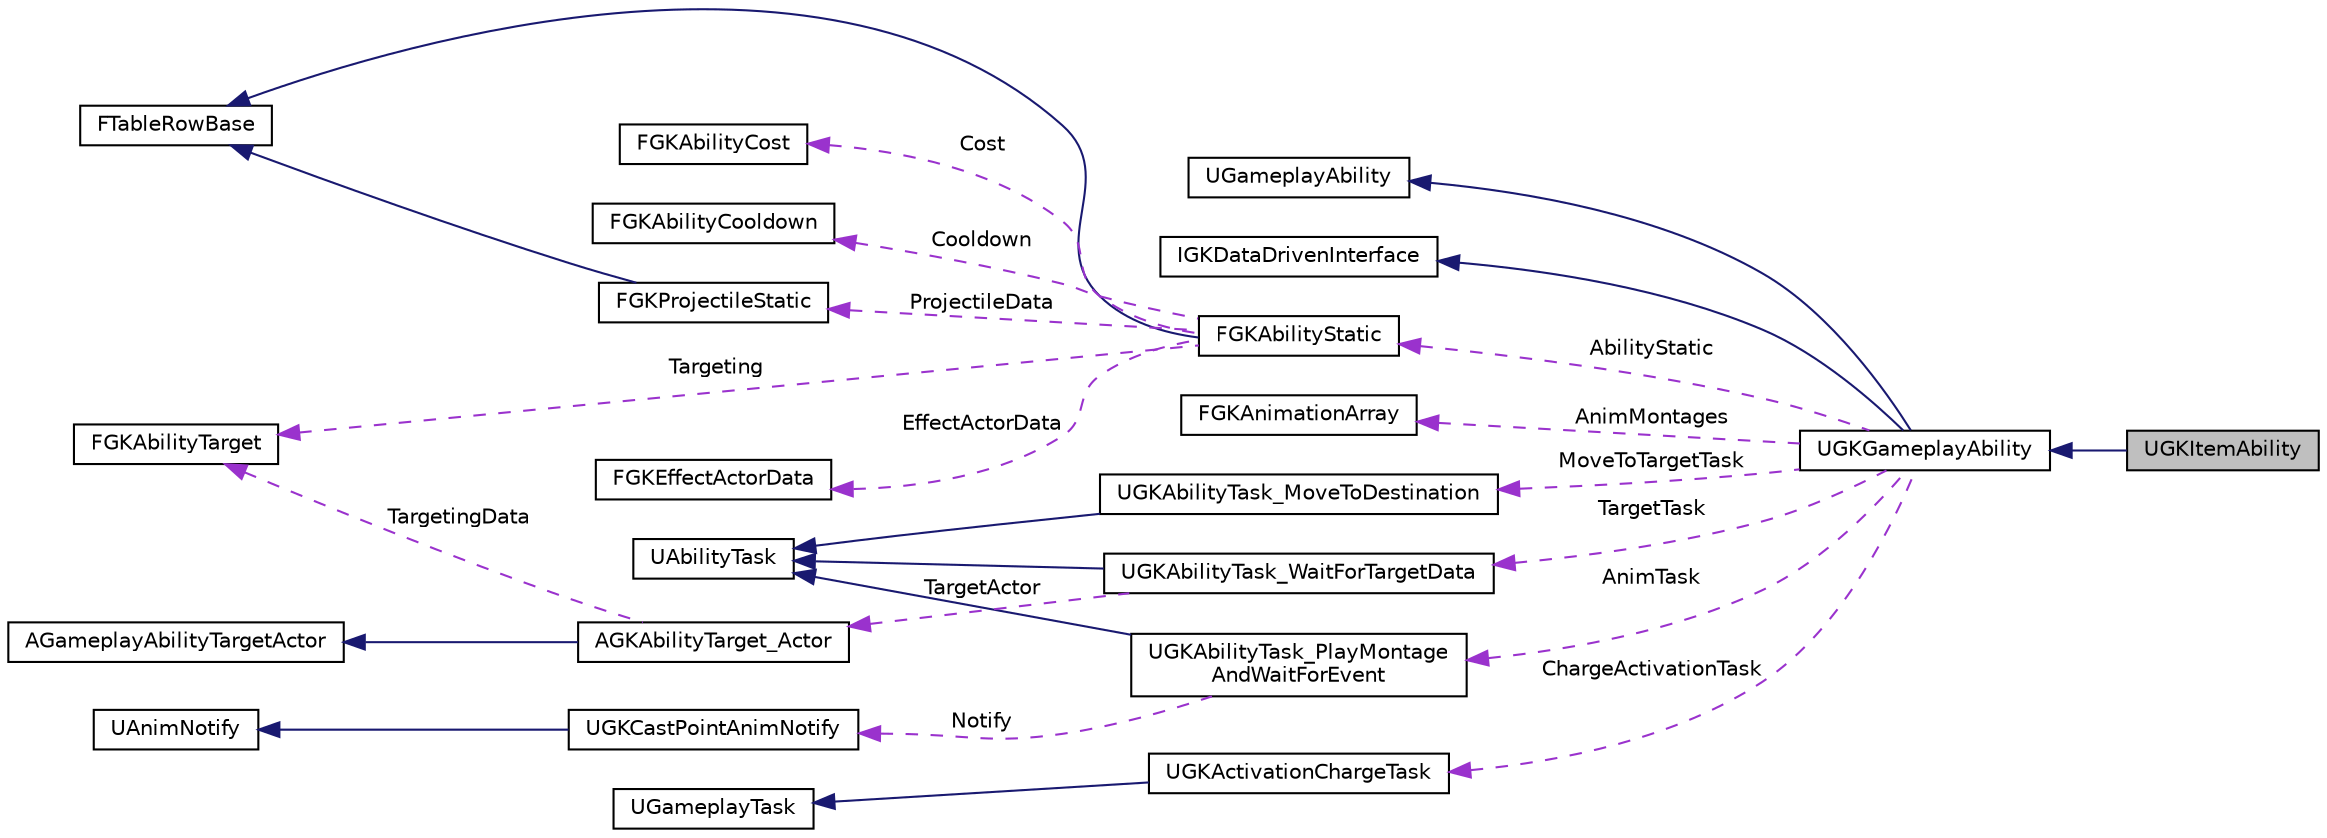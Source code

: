 digraph "UGKItemAbility"
{
 // LATEX_PDF_SIZE
  edge [fontname="Helvetica",fontsize="10",labelfontname="Helvetica",labelfontsize="10"];
  node [fontname="Helvetica",fontsize="10",shape=record];
  rankdir="LR";
  Node1 [label="UGKItemAbility",height=0.2,width=0.4,color="black", fillcolor="grey75", style="filled", fontcolor="black",tooltip=" "];
  Node2 -> Node1 [dir="back",color="midnightblue",fontsize="10",style="solid",fontname="Helvetica"];
  Node2 [label="UGKGameplayAbility",height=0.2,width=0.4,color="black", fillcolor="white", style="filled",URL="$classUGKGameplayAbility.html",tooltip=" "];
  Node3 -> Node2 [dir="back",color="midnightblue",fontsize="10",style="solid",fontname="Helvetica"];
  Node3 [label="UGameplayAbility",height=0.2,width=0.4,color="black", fillcolor="white", style="filled",tooltip=" "];
  Node4 -> Node2 [dir="back",color="midnightblue",fontsize="10",style="solid",fontname="Helvetica"];
  Node4 [label="IGKDataDrivenInterface",height=0.2,width=0.4,color="black", fillcolor="white", style="filled",URL="$classIGKDataDrivenInterface.html",tooltip=" "];
  Node5 -> Node2 [dir="back",color="darkorchid3",fontsize="10",style="dashed",label=" AbilityStatic" ,fontname="Helvetica"];
  Node5 [label="FGKAbilityStatic",height=0.2,width=0.4,color="black", fillcolor="white", style="filled",URL="$structFGKAbilityStatic.html",tooltip=" "];
  Node6 -> Node5 [dir="back",color="midnightblue",fontsize="10",style="solid",fontname="Helvetica"];
  Node6 [label="FTableRowBase",height=0.2,width=0.4,color="black", fillcolor="white", style="filled",tooltip=" "];
  Node7 -> Node5 [dir="back",color="darkorchid3",fontsize="10",style="dashed",label=" Cost" ,fontname="Helvetica"];
  Node7 [label="FGKAbilityCost",height=0.2,width=0.4,color="black", fillcolor="white", style="filled",URL="$structFGKAbilityCost.html",tooltip=" "];
  Node8 -> Node5 [dir="back",color="darkorchid3",fontsize="10",style="dashed",label=" Cooldown" ,fontname="Helvetica"];
  Node8 [label="FGKAbilityCooldown",height=0.2,width=0.4,color="black", fillcolor="white", style="filled",URL="$structFGKAbilityCooldown.html",tooltip=" "];
  Node9 -> Node5 [dir="back",color="darkorchid3",fontsize="10",style="dashed",label=" Targeting" ,fontname="Helvetica"];
  Node9 [label="FGKAbilityTarget",height=0.2,width=0.4,color="black", fillcolor="white", style="filled",URL="$structFGKAbilityTarget.html",tooltip=" "];
  Node10 -> Node5 [dir="back",color="darkorchid3",fontsize="10",style="dashed",label=" ProjectileData" ,fontname="Helvetica"];
  Node10 [label="FGKProjectileStatic",height=0.2,width=0.4,color="black", fillcolor="white", style="filled",URL="$structFGKProjectileStatic.html",tooltip=" "];
  Node6 -> Node10 [dir="back",color="midnightblue",fontsize="10",style="solid",fontname="Helvetica"];
  Node11 -> Node5 [dir="back",color="darkorchid3",fontsize="10",style="dashed",label=" EffectActorData" ,fontname="Helvetica"];
  Node11 [label="FGKEffectActorData",height=0.2,width=0.4,color="black", fillcolor="white", style="filled",URL="$structFGKEffectActorData.html",tooltip=" "];
  Node12 -> Node2 [dir="back",color="darkorchid3",fontsize="10",style="dashed",label=" AnimMontages" ,fontname="Helvetica"];
  Node12 [label="FGKAnimationArray",height=0.2,width=0.4,color="black", fillcolor="white", style="filled",URL="$structFGKAnimationArray.html",tooltip=" "];
  Node13 -> Node2 [dir="back",color="darkorchid3",fontsize="10",style="dashed",label=" AnimTask" ,fontname="Helvetica"];
  Node13 [label="UGKAbilityTask_PlayMontage\lAndWaitForEvent",height=0.2,width=0.4,color="black", fillcolor="white", style="filled",URL="$classUGKAbilityTask__PlayMontageAndWaitForEvent.html",tooltip=" "];
  Node14 -> Node13 [dir="back",color="midnightblue",fontsize="10",style="solid",fontname="Helvetica"];
  Node14 [label="UAbilityTask",height=0.2,width=0.4,color="black", fillcolor="white", style="filled",tooltip=" "];
  Node15 -> Node13 [dir="back",color="darkorchid3",fontsize="10",style="dashed",label=" Notify" ,fontname="Helvetica"];
  Node15 [label="UGKCastPointAnimNotify",height=0.2,width=0.4,color="black", fillcolor="white", style="filled",URL="$classUGKCastPointAnimNotify.html",tooltip=" "];
  Node16 -> Node15 [dir="back",color="midnightblue",fontsize="10",style="solid",fontname="Helvetica"];
  Node16 [label="UAnimNotify",height=0.2,width=0.4,color="black", fillcolor="white", style="filled",tooltip=" "];
  Node17 -> Node2 [dir="back",color="darkorchid3",fontsize="10",style="dashed",label=" MoveToTargetTask" ,fontname="Helvetica"];
  Node17 [label="UGKAbilityTask_MoveToDestination",height=0.2,width=0.4,color="black", fillcolor="white", style="filled",URL="$classUGKAbilityTask__MoveToDestination.html",tooltip=" "];
  Node14 -> Node17 [dir="back",color="midnightblue",fontsize="10",style="solid",fontname="Helvetica"];
  Node18 -> Node2 [dir="back",color="darkorchid3",fontsize="10",style="dashed",label=" TargetTask" ,fontname="Helvetica"];
  Node18 [label="UGKAbilityTask_WaitForTargetData",height=0.2,width=0.4,color="black", fillcolor="white", style="filled",URL="$classUGKAbilityTask__WaitForTargetData.html",tooltip=" "];
  Node14 -> Node18 [dir="back",color="midnightblue",fontsize="10",style="solid",fontname="Helvetica"];
  Node19 -> Node18 [dir="back",color="darkorchid3",fontsize="10",style="dashed",label=" TargetActor" ,fontname="Helvetica"];
  Node19 [label="AGKAbilityTarget_Actor",height=0.2,width=0.4,color="black", fillcolor="white", style="filled",URL="$classAGKAbilityTarget__Actor.html",tooltip=" "];
  Node20 -> Node19 [dir="back",color="midnightblue",fontsize="10",style="solid",fontname="Helvetica"];
  Node20 [label="AGameplayAbilityTargetActor",height=0.2,width=0.4,color="black", fillcolor="white", style="filled",tooltip=" "];
  Node9 -> Node19 [dir="back",color="darkorchid3",fontsize="10",style="dashed",label=" TargetingData" ,fontname="Helvetica"];
  Node21 -> Node2 [dir="back",color="darkorchid3",fontsize="10",style="dashed",label=" ChargeActivationTask" ,fontname="Helvetica"];
  Node21 [label="UGKActivationChargeTask",height=0.2,width=0.4,color="black", fillcolor="white", style="filled",URL="$classUGKActivationChargeTask.html",tooltip=" "];
  Node22 -> Node21 [dir="back",color="midnightblue",fontsize="10",style="solid",fontname="Helvetica"];
  Node22 [label="UGameplayTask",height=0.2,width=0.4,color="black", fillcolor="white", style="filled",tooltip=" "];
}
